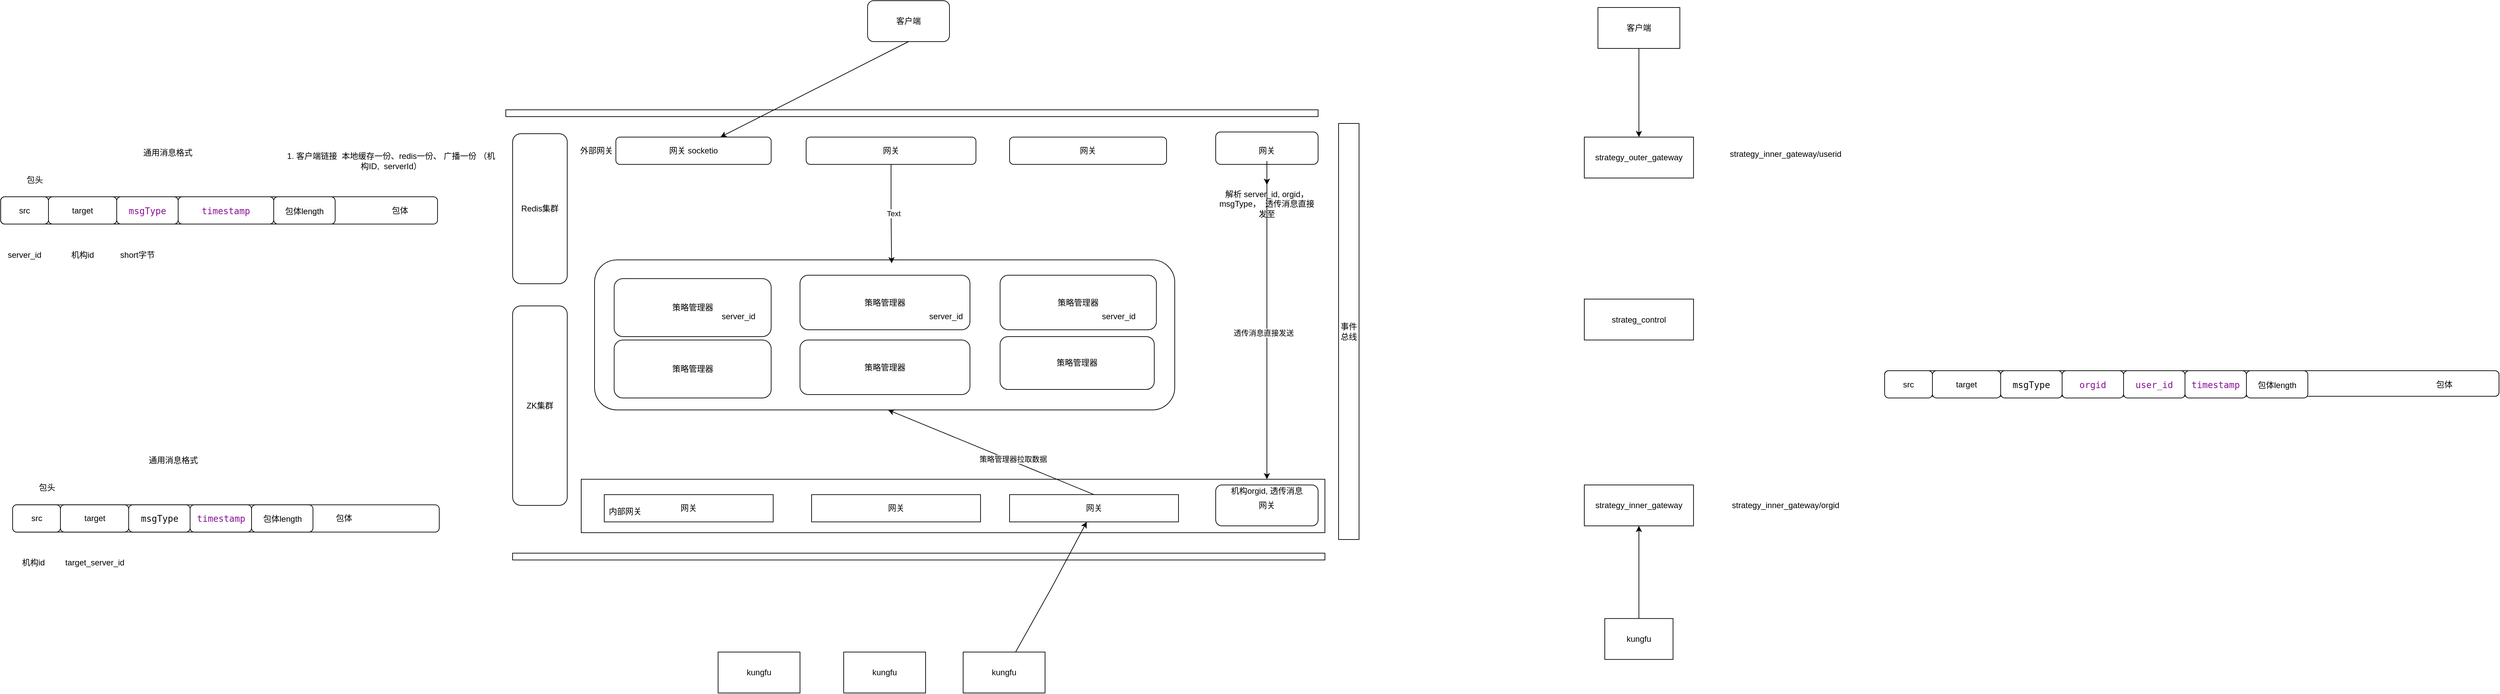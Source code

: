 <mxfile version="26.1.1">
  <diagram name="第 1 页" id="b01kbvbIfaKDo9PnE9iw">
    <mxGraphModel dx="2261" dy="746" grid="1" gridSize="10" guides="1" tooltips="1" connect="1" arrows="1" fold="1" page="1" pageScale="1" pageWidth="827" pageHeight="1169" math="0" shadow="0">
      <root>
        <mxCell id="0" />
        <mxCell id="1" parent="0" />
        <mxCell id="lOrVEeAkQtlxeltVuI04-27" value="网关" style="rounded=0;whiteSpace=wrap;html=1;" parent="1" vertex="1">
          <mxGeometry x="110.5" y="871.67" width="1089.5" height="78.33" as="geometry" />
        </mxCell>
        <mxCell id="lOrVEeAkQtlxeltVuI04-11" value="" style="rounded=1;whiteSpace=wrap;html=1;" parent="1" vertex="1">
          <mxGeometry x="130" y="550" width="850" height="220" as="geometry" />
        </mxCell>
        <mxCell id="R9i5wPIuISrtGQEBOl63-2" value="" style="rounded=0;whiteSpace=wrap;html=1;" parent="1" vertex="1">
          <mxGeometry x="10" y="980" width="1190" height="10" as="geometry" />
        </mxCell>
        <mxCell id="R9i5wPIuISrtGQEBOl63-3" value="" style="rounded=0;whiteSpace=wrap;html=1;" parent="1" vertex="1">
          <mxGeometry y="330" width="1190" height="10" as="geometry" />
        </mxCell>
        <mxCell id="lOrVEeAkQtlxeltVuI04-39" style="rounded=0;orthogonalLoop=1;jettySize=auto;html=1;exitX=0.5;exitY=1;exitDx=0;exitDy=0;" parent="1" source="R9i5wPIuISrtGQEBOl63-7" target="lOrVEeAkQtlxeltVuI04-36" edge="1">
          <mxGeometry relative="1" as="geometry" />
        </mxCell>
        <mxCell id="R9i5wPIuISrtGQEBOl63-7" value="客户端" style="rounded=1;whiteSpace=wrap;html=1;" parent="1" vertex="1">
          <mxGeometry x="530" y="170" width="120" height="60" as="geometry" />
        </mxCell>
        <mxCell id="R9i5wPIuISrtGQEBOl63-9" value="kungfu" style="rounded=0;whiteSpace=wrap;html=1;" parent="1" vertex="1">
          <mxGeometry x="311" y="1125" width="120" height="60" as="geometry" />
        </mxCell>
        <mxCell id="g3Kdrfh8wh_fjqi-vKDI-14" style="rounded=0;orthogonalLoop=1;jettySize=auto;html=1;" parent="1" source="R9i5wPIuISrtGQEBOl63-10" target="lOrVEeAkQtlxeltVuI04-26" edge="1">
          <mxGeometry relative="1" as="geometry">
            <Array as="points">
              <mxPoint x="800" y="1030" />
            </Array>
          </mxGeometry>
        </mxCell>
        <mxCell id="R9i5wPIuISrtGQEBOl63-10" value="kungfu" style="rounded=0;whiteSpace=wrap;html=1;" parent="1" vertex="1">
          <mxGeometry x="670" y="1125" width="120" height="60" as="geometry" />
        </mxCell>
        <mxCell id="R9i5wPIuISrtGQEBOl63-11" value="kungfu" style="rounded=0;whiteSpace=wrap;html=1;" parent="1" vertex="1">
          <mxGeometry x="495" y="1125" width="120" height="60" as="geometry" />
        </mxCell>
        <mxCell id="R9i5wPIuISrtGQEBOl63-13" value="事件总线" style="rounded=0;whiteSpace=wrap;html=1;" parent="1" vertex="1">
          <mxGeometry x="1220" y="350" width="30" height="610" as="geometry" />
        </mxCell>
        <mxCell id="R9i5wPIuISrtGQEBOl63-14" value="策略管理器" style="rounded=1;whiteSpace=wrap;html=1;" parent="1" vertex="1">
          <mxGeometry x="724.13" y="572.5" width="229" height="80" as="geometry" />
        </mxCell>
        <mxCell id="R9i5wPIuISrtGQEBOl63-15" value="策略管理器" style="rounded=1;whiteSpace=wrap;html=1;" parent="1" vertex="1">
          <mxGeometry x="431" y="572.5" width="249" height="80" as="geometry" />
        </mxCell>
        <mxCell id="R9i5wPIuISrtGQEBOl63-16" value="策略管理器" style="rounded=1;whiteSpace=wrap;html=1;" parent="1" vertex="1">
          <mxGeometry x="158.75" y="577.5" width="230" height="85" as="geometry" />
        </mxCell>
        <mxCell id="0-dD-s0z4eZFYw8BseGD-2" value="1. 客户端链接&amp;nbsp; 本地缓存一份、redis一份、 广播一份 （机构ID,&amp;nbsp; serverId）" style="text;html=1;align=center;verticalAlign=middle;whiteSpace=wrap;rounded=0;" parent="1" vertex="1">
          <mxGeometry x="-327.5" y="390" width="317.5" height="30" as="geometry" />
        </mxCell>
        <mxCell id="0-dD-s0z4eZFYw8BseGD-7" value="ZK集群" style="rounded=1;whiteSpace=wrap;html=1;" parent="1" vertex="1">
          <mxGeometry x="10" y="617.5" width="80" height="292.5" as="geometry" />
        </mxCell>
        <mxCell id="0-dD-s0z4eZFYw8BseGD-8" value="Redis集群" style="rounded=1;whiteSpace=wrap;html=1;" parent="1" vertex="1">
          <mxGeometry x="10" y="365" width="80" height="220" as="geometry" />
        </mxCell>
        <mxCell id="0-dD-s0z4eZFYw8BseGD-14" value="" style="rounded=1;whiteSpace=wrap;html=1;" parent="1" vertex="1">
          <mxGeometry x="-722.5" y="909.17" width="625" height="40" as="geometry" />
        </mxCell>
        <mxCell id="0-dD-s0z4eZFYw8BseGD-15" value="通用消息格式" style="text;html=1;align=center;verticalAlign=middle;whiteSpace=wrap;rounded=0;" parent="1" vertex="1">
          <mxGeometry x="-577.5" y="829.17" width="180" height="30" as="geometry" />
        </mxCell>
        <mxCell id="0-dD-s0z4eZFYw8BseGD-18" value="包头" style="text;html=1;align=center;verticalAlign=middle;whiteSpace=wrap;rounded=0;" parent="1" vertex="1">
          <mxGeometry x="-702.5" y="869.17" width="60" height="30" as="geometry" />
        </mxCell>
        <mxCell id="0-dD-s0z4eZFYw8BseGD-19" value="包体" style="text;html=1;align=center;verticalAlign=middle;whiteSpace=wrap;rounded=0;" parent="1" vertex="1">
          <mxGeometry x="-267.5" y="914.17" width="60" height="30" as="geometry" />
        </mxCell>
        <mxCell id="0-dD-s0z4eZFYw8BseGD-20" value="src" style="rounded=1;whiteSpace=wrap;html=1;" parent="1" vertex="1">
          <mxGeometry x="-722.5" y="909.17" width="70" height="40" as="geometry" />
        </mxCell>
        <mxCell id="0-dD-s0z4eZFYw8BseGD-21" value="target" style="rounded=1;whiteSpace=wrap;html=1;" parent="1" vertex="1">
          <mxGeometry x="-652.5" y="909.17" width="100" height="40" as="geometry" />
        </mxCell>
        <mxCell id="0-dD-s0z4eZFYw8BseGD-23" value="server_id" style="text;html=1;align=center;verticalAlign=middle;whiteSpace=wrap;rounded=0;" parent="1" vertex="1">
          <mxGeometry x="311" y="617.5" width="60" height="30" as="geometry" />
        </mxCell>
        <mxCell id="0-dD-s0z4eZFYw8BseGD-24" value="server_id" style="text;html=1;align=center;verticalAlign=middle;whiteSpace=wrap;rounded=0;" parent="1" vertex="1">
          <mxGeometry x="615" y="617.5" width="60" height="30" as="geometry" />
        </mxCell>
        <mxCell id="0-dD-s0z4eZFYw8BseGD-25" value="server_id" style="text;html=1;align=center;verticalAlign=middle;whiteSpace=wrap;rounded=0;" parent="1" vertex="1">
          <mxGeometry x="868.13" y="617.5" width="60" height="30" as="geometry" />
        </mxCell>
        <mxCell id="0-dD-s0z4eZFYw8BseGD-26" value="&lt;div style=&quot;background-color: rgb(255, 255, 255); color: rgb(8, 8, 8);&quot;&gt;&lt;pre style=&quot;font-family:&#39;JetBrains Mono&#39;,monospace;font-size:9.8pt;&quot;&gt;msgType&lt;/pre&gt;&lt;/div&gt;" style="rounded=1;whiteSpace=wrap;html=1;" parent="1" vertex="1">
          <mxGeometry x="-552.5" y="909.17" width="90" height="40" as="geometry" />
        </mxCell>
        <mxCell id="0-dD-s0z4eZFYw8BseGD-27" value="&lt;div style=&quot;background-color: rgb(255, 255, 255); color: rgb(8, 8, 8);&quot;&gt;&lt;pre style=&quot;font-family:&#39;JetBrains Mono&#39;,monospace;font-size:9.8pt;&quot;&gt;&lt;span style=&quot;color: rgb(0, 0, 0); font-family: Helvetica; font-size: 12px; white-space: normal; background-color: rgb(251, 251, 251);&quot;&gt;包体length&lt;/span&gt;&lt;/pre&gt;&lt;/div&gt;" style="rounded=1;whiteSpace=wrap;html=1;" parent="1" vertex="1">
          <mxGeometry x="-372.5" y="909.17" width="90" height="40" as="geometry" />
        </mxCell>
        <mxCell id="0-dD-s0z4eZFYw8BseGD-30" value="target_server_id" style="text;html=1;align=center;verticalAlign=middle;whiteSpace=wrap;rounded=0;" parent="1" vertex="1">
          <mxGeometry x="-632.5" y="979.17" width="60" height="30" as="geometry" />
        </mxCell>
        <mxCell id="0-dD-s0z4eZFYw8BseGD-31" value="" style="rounded=1;whiteSpace=wrap;html=1;" parent="1" vertex="1">
          <mxGeometry x="-740" y="457.5" width="640" height="40" as="geometry" />
        </mxCell>
        <mxCell id="0-dD-s0z4eZFYw8BseGD-32" value="通用消息格式" style="text;html=1;align=center;verticalAlign=middle;whiteSpace=wrap;rounded=0;" parent="1" vertex="1">
          <mxGeometry x="-585" y="377.5" width="180" height="30" as="geometry" />
        </mxCell>
        <mxCell id="0-dD-s0z4eZFYw8BseGD-33" value="" style="rounded=1;whiteSpace=wrap;html=1;" parent="1" vertex="1">
          <mxGeometry x="-740" y="457.5" width="350" height="40" as="geometry" />
        </mxCell>
        <mxCell id="0-dD-s0z4eZFYw8BseGD-34" value="包头" style="text;html=1;align=center;verticalAlign=middle;whiteSpace=wrap;rounded=0;" parent="1" vertex="1">
          <mxGeometry x="-720" y="417.5" width="60" height="30" as="geometry" />
        </mxCell>
        <mxCell id="0-dD-s0z4eZFYw8BseGD-35" value="包体" style="text;html=1;align=center;verticalAlign=middle;whiteSpace=wrap;rounded=0;" parent="1" vertex="1">
          <mxGeometry x="-185" y="462.5" width="60" height="30" as="geometry" />
        </mxCell>
        <mxCell id="0-dD-s0z4eZFYw8BseGD-36" value="src" style="rounded=1;whiteSpace=wrap;html=1;" parent="1" vertex="1">
          <mxGeometry x="-740" y="457.5" width="70" height="40" as="geometry" />
        </mxCell>
        <mxCell id="0-dD-s0z4eZFYw8BseGD-37" value="target" style="rounded=1;whiteSpace=wrap;html=1;" parent="1" vertex="1">
          <mxGeometry x="-670" y="457.5" width="100" height="40" as="geometry" />
        </mxCell>
        <mxCell id="0-dD-s0z4eZFYw8BseGD-38" value="&lt;div style=&quot;background-color:#ffffff;color:#080808&quot;&gt;&lt;pre style=&quot;font-family:&#39;JetBrains Mono&#39;,monospace;font-size:9.8pt;&quot;&gt;&lt;span style=&quot;color:#871094;&quot;&gt;timestamp&lt;/span&gt;&lt;/pre&gt;&lt;/div&gt;" style="rounded=1;whiteSpace=wrap;html=1;" parent="1" vertex="1">
          <mxGeometry x="-480" y="457.5" width="140" height="40" as="geometry" />
        </mxCell>
        <mxCell id="0-dD-s0z4eZFYw8BseGD-39" value="&lt;div style=&quot;background-color: rgb(255, 255, 255); color: rgb(8, 8, 8);&quot;&gt;&lt;pre style=&quot;font-family:&#39;JetBrains Mono&#39;,monospace;font-size:9.8pt;&quot;&gt;&lt;span style=&quot;color: rgb(0, 0, 0); font-family: Helvetica; font-size: 12px; white-space: normal; background-color: rgb(251, 251, 251);&quot;&gt;包体length&lt;/span&gt;&lt;/pre&gt;&lt;/div&gt;" style="rounded=1;whiteSpace=wrap;html=1;" parent="1" vertex="1">
          <mxGeometry x="-340" y="457.5" width="90" height="40" as="geometry" />
        </mxCell>
        <mxCell id="0-dD-s0z4eZFYw8BseGD-40" value="server_id" style="text;html=1;align=center;verticalAlign=middle;whiteSpace=wrap;rounded=0;" parent="1" vertex="1">
          <mxGeometry x="-735" y="527.5" width="60" height="30" as="geometry" />
        </mxCell>
        <mxCell id="0-dD-s0z4eZFYw8BseGD-41" value="机构id" style="text;html=1;align=center;verticalAlign=middle;whiteSpace=wrap;rounded=0;" parent="1" vertex="1">
          <mxGeometry x="-650" y="527.5" width="60" height="30" as="geometry" />
        </mxCell>
        <mxCell id="0-dD-s0z4eZFYw8BseGD-42" value="机构id" style="text;html=1;align=center;verticalAlign=middle;whiteSpace=wrap;rounded=0;" parent="1" vertex="1">
          <mxGeometry x="-722.5" y="979.17" width="60" height="30" as="geometry" />
        </mxCell>
        <mxCell id="lOrVEeAkQtlxeltVuI04-24" value="网关" style="rounded=0;whiteSpace=wrap;html=1;" parent="1" vertex="1">
          <mxGeometry x="144.25" y="894.17" width="247.5" height="40" as="geometry" />
        </mxCell>
        <mxCell id="lOrVEeAkQtlxeltVuI04-25" value="网关" style="rounded=0;whiteSpace=wrap;html=1;" parent="1" vertex="1">
          <mxGeometry x="448" y="894.17" width="247.5" height="40" as="geometry" />
        </mxCell>
        <mxCell id="lOrVEeAkQtlxeltVuI04-30" style="rounded=0;orthogonalLoop=1;jettySize=auto;html=1;exitX=0.5;exitY=0;exitDx=0;exitDy=0;" parent="1" source="lOrVEeAkQtlxeltVuI04-26" edge="1">
          <mxGeometry relative="1" as="geometry">
            <mxPoint x="560" y="770" as="targetPoint" />
          </mxGeometry>
        </mxCell>
        <mxCell id="lOrVEeAkQtlxeltVuI04-33" value="策略管理器拉取数据" style="edgeLabel;html=1;align=center;verticalAlign=middle;resizable=0;points=[];" parent="lOrVEeAkQtlxeltVuI04-30" vertex="1" connectable="0">
          <mxGeometry x="-0.208" y="-4" relative="1" as="geometry">
            <mxPoint x="-1" as="offset" />
          </mxGeometry>
        </mxCell>
        <mxCell id="lOrVEeAkQtlxeltVuI04-26" value="网关" style="rounded=0;whiteSpace=wrap;html=1;" parent="1" vertex="1">
          <mxGeometry x="738" y="894.17" width="247.5" height="40" as="geometry" />
        </mxCell>
        <mxCell id="lOrVEeAkQtlxeltVuI04-36" value="网关 socketio" style="rounded=1;whiteSpace=wrap;html=1;" parent="1" vertex="1">
          <mxGeometry x="161.25" y="370" width="227.5" height="40" as="geometry" />
        </mxCell>
        <mxCell id="lOrVEeAkQtlxeltVuI04-37" value="网关" style="rounded=1;whiteSpace=wrap;html=1;" parent="1" vertex="1">
          <mxGeometry x="440" y="370" width="248.75" height="40" as="geometry" />
        </mxCell>
        <mxCell id="lOrVEeAkQtlxeltVuI04-38" value="网关" style="rounded=1;whiteSpace=wrap;html=1;" parent="1" vertex="1">
          <mxGeometry x="738" y="370" width="230" height="40" as="geometry" />
        </mxCell>
        <mxCell id="fZogc4l2z4hbRh4Dm977-1" value="" style="edgeStyle=orthogonalEdgeStyle;rounded=0;orthogonalLoop=1;jettySize=auto;html=1;" edge="1" parent="1" source="g3Kdrfh8wh_fjqi-vKDI-15" target="g3Kdrfh8wh_fjqi-vKDI-16">
          <mxGeometry relative="1" as="geometry" />
        </mxCell>
        <mxCell id="g3Kdrfh8wh_fjqi-vKDI-15" value="" style="rounded=1;whiteSpace=wrap;html=1;" parent="1" vertex="1">
          <mxGeometry x="1040" y="362.5" width="150" height="47.5" as="geometry" />
        </mxCell>
        <mxCell id="g3Kdrfh8wh_fjqi-vKDI-16" value="解析 server_id, orgid， msgType，&amp;nbsp; 透传消息直接发至" style="text;html=1;align=center;verticalAlign=middle;whiteSpace=wrap;rounded=0;" parent="1" vertex="1">
          <mxGeometry x="1040" y="440" width="150" height="55" as="geometry" />
        </mxCell>
        <mxCell id="g3Kdrfh8wh_fjqi-vKDI-17" value="网关" style="rounded=1;whiteSpace=wrap;html=1;" parent="1" vertex="1">
          <mxGeometry x="1040" y="880" width="150" height="60" as="geometry" />
        </mxCell>
        <mxCell id="g3Kdrfh8wh_fjqi-vKDI-18" value="机构orgid, 透传消息" style="text;html=1;align=center;verticalAlign=middle;whiteSpace=wrap;rounded=0;" parent="1" vertex="1">
          <mxGeometry x="1045" y="871.67" width="140" height="35" as="geometry" />
        </mxCell>
        <mxCell id="g3Kdrfh8wh_fjqi-vKDI-19" value="&lt;div style=&quot;background-color: rgb(255, 255, 255); color: rgb(8, 8, 8);&quot;&gt;&lt;pre style=&quot;font-family:&#39;JetBrains Mono&#39;,monospace;font-size:9.8pt;&quot;&gt;&lt;span style=&quot;color: rgb(135, 16, 148);&quot;&gt;msgType&lt;/span&gt;&lt;/pre&gt;&lt;/div&gt;" style="rounded=1;whiteSpace=wrap;html=1;" parent="1" vertex="1">
          <mxGeometry x="-570" y="457.5" width="90" height="40" as="geometry" />
        </mxCell>
        <mxCell id="g3Kdrfh8wh_fjqi-vKDI-20" value="short字节" style="text;html=1;align=center;verticalAlign=middle;resizable=0;points=[];autosize=1;strokeColor=none;fillColor=none;" parent="1" vertex="1">
          <mxGeometry x="-580" y="527.5" width="80" height="30" as="geometry" />
        </mxCell>
        <mxCell id="g3Kdrfh8wh_fjqi-vKDI-21" value="&lt;div style=&quot;background-color: rgb(255, 255, 255); color: rgb(8, 8, 8);&quot;&gt;&lt;pre style=&quot;font-family:&#39;JetBrains Mono&#39;,monospace;font-size:9.8pt;&quot;&gt;&lt;pre style=&quot;font-family: &amp;quot;JetBrains Mono&amp;quot;, monospace; font-size: 9.8pt;&quot;&gt;&lt;span style=&quot;color: rgb(135, 16, 148);&quot;&gt;timestamp&lt;/span&gt;&lt;/pre&gt;&lt;/pre&gt;&lt;/div&gt;" style="rounded=1;whiteSpace=wrap;html=1;" parent="1" vertex="1">
          <mxGeometry x="-462.5" y="909.17" width="90" height="40" as="geometry" />
        </mxCell>
        <mxCell id="g3Kdrfh8wh_fjqi-vKDI-23" style="edgeStyle=orthogonalEdgeStyle;rounded=0;orthogonalLoop=1;jettySize=auto;html=1;" parent="1" source="g3Kdrfh8wh_fjqi-vKDI-22" target="g3Kdrfh8wh_fjqi-vKDI-18" edge="1">
          <mxGeometry relative="1" as="geometry" />
        </mxCell>
        <mxCell id="g3Kdrfh8wh_fjqi-vKDI-24" value="透传消息直接发送" style="edgeLabel;html=1;align=center;verticalAlign=middle;resizable=0;points=[];" parent="g3Kdrfh8wh_fjqi-vKDI-23" vertex="1" connectable="0">
          <mxGeometry x="-0.407" y="5" relative="1" as="geometry">
            <mxPoint x="-10" y="113" as="offset" />
          </mxGeometry>
        </mxCell>
        <mxCell id="g3Kdrfh8wh_fjqi-vKDI-22" value="网关" style="text;html=1;align=center;verticalAlign=middle;whiteSpace=wrap;rounded=0;" parent="1" vertex="1">
          <mxGeometry x="1085" y="375" width="60" height="30" as="geometry" />
        </mxCell>
        <mxCell id="g3Kdrfh8wh_fjqi-vKDI-25" value="内部网关" style="text;html=1;align=center;verticalAlign=middle;whiteSpace=wrap;rounded=0;" parent="1" vertex="1">
          <mxGeometry x="145" y="904.17" width="60" height="30" as="geometry" />
        </mxCell>
        <mxCell id="g3Kdrfh8wh_fjqi-vKDI-26" value="外部网关" style="text;html=1;align=center;verticalAlign=middle;whiteSpace=wrap;rounded=0;" parent="1" vertex="1">
          <mxGeometry x="102.5" y="375" width="60" height="30" as="geometry" />
        </mxCell>
        <mxCell id="g3Kdrfh8wh_fjqi-vKDI-27" style="edgeStyle=orthogonalEdgeStyle;rounded=0;orthogonalLoop=1;jettySize=auto;html=1;exitX=0.5;exitY=1;exitDx=0;exitDy=0;entryX=0.512;entryY=0.023;entryDx=0;entryDy=0;entryPerimeter=0;" parent="1" source="lOrVEeAkQtlxeltVuI04-37" target="lOrVEeAkQtlxeltVuI04-11" edge="1">
          <mxGeometry relative="1" as="geometry" />
        </mxCell>
        <mxCell id="g3Kdrfh8wh_fjqi-vKDI-28" value="Text" style="edgeLabel;html=1;align=center;verticalAlign=middle;resizable=0;points=[];" parent="g3Kdrfh8wh_fjqi-vKDI-27" vertex="1" connectable="0">
          <mxGeometry x="-0.002" y="3" relative="1" as="geometry">
            <mxPoint as="offset" />
          </mxGeometry>
        </mxCell>
        <mxCell id="fZogc4l2z4hbRh4Dm977-2" value="策略管理器" style="rounded=1;whiteSpace=wrap;html=1;" vertex="1" parent="1">
          <mxGeometry x="158.75" y="667.5" width="230" height="85" as="geometry" />
        </mxCell>
        <mxCell id="fZogc4l2z4hbRh4Dm977-3" value="策略管理器" style="rounded=1;whiteSpace=wrap;html=1;" vertex="1" parent="1">
          <mxGeometry x="431" y="667.5" width="249" height="80" as="geometry" />
        </mxCell>
        <mxCell id="fZogc4l2z4hbRh4Dm977-4" value="策略管理器" style="rounded=1;whiteSpace=wrap;html=1;" vertex="1" parent="1">
          <mxGeometry x="724.13" y="662.5" width="225.87" height="77.5" as="geometry" />
        </mxCell>
        <mxCell id="fZogc4l2z4hbRh4Dm977-5" value="strategy_inner_gateway" style="rounded=0;whiteSpace=wrap;html=1;" vertex="1" parent="1">
          <mxGeometry x="1580" y="880" width="160" height="60" as="geometry" />
        </mxCell>
        <mxCell id="fZogc4l2z4hbRh4Dm977-7" style="edgeStyle=orthogonalEdgeStyle;rounded=0;orthogonalLoop=1;jettySize=auto;html=1;entryX=0.5;entryY=1;entryDx=0;entryDy=0;" edge="1" parent="1" source="fZogc4l2z4hbRh4Dm977-6" target="fZogc4l2z4hbRh4Dm977-5">
          <mxGeometry relative="1" as="geometry" />
        </mxCell>
        <mxCell id="fZogc4l2z4hbRh4Dm977-6" value="kungfu" style="rounded=0;whiteSpace=wrap;html=1;" vertex="1" parent="1">
          <mxGeometry x="1610" y="1075.83" width="100" height="60" as="geometry" />
        </mxCell>
        <mxCell id="fZogc4l2z4hbRh4Dm977-8" value="strategy_inner_gateway/orgid" style="text;html=1;align=center;verticalAlign=middle;whiteSpace=wrap;rounded=0;" vertex="1" parent="1">
          <mxGeometry x="1770" y="897.08" width="210" height="25.83" as="geometry" />
        </mxCell>
        <mxCell id="fZogc4l2z4hbRh4Dm977-9" value="strateg_control" style="rounded=0;whiteSpace=wrap;html=1;" vertex="1" parent="1">
          <mxGeometry x="1580" y="607.5" width="160" height="60" as="geometry" />
        </mxCell>
        <mxCell id="fZogc4l2z4hbRh4Dm977-10" value="strategy_outer_gateway" style="rounded=0;whiteSpace=wrap;html=1;" vertex="1" parent="1">
          <mxGeometry x="1580" y="370.0" width="160" height="60" as="geometry" />
        </mxCell>
        <mxCell id="fZogc4l2z4hbRh4Dm977-13" style="edgeStyle=orthogonalEdgeStyle;rounded=0;orthogonalLoop=1;jettySize=auto;html=1;" edge="1" parent="1" source="fZogc4l2z4hbRh4Dm977-12" target="fZogc4l2z4hbRh4Dm977-10">
          <mxGeometry relative="1" as="geometry" />
        </mxCell>
        <mxCell id="fZogc4l2z4hbRh4Dm977-12" value="客户端" style="rounded=0;whiteSpace=wrap;html=1;" vertex="1" parent="1">
          <mxGeometry x="1600" y="180" width="120" height="60" as="geometry" />
        </mxCell>
        <mxCell id="fZogc4l2z4hbRh4Dm977-14" value="strategy_inner_gateway/userid" style="text;html=1;align=center;verticalAlign=middle;whiteSpace=wrap;rounded=0;" vertex="1" parent="1">
          <mxGeometry x="1770" y="381.67" width="210" height="25.83" as="geometry" />
        </mxCell>
        <mxCell id="fZogc4l2z4hbRh4Dm977-15" value="" style="rounded=1;whiteSpace=wrap;html=1;" vertex="1" parent="1">
          <mxGeometry x="2020" y="712.5" width="900" height="37.5" as="geometry" />
        </mxCell>
        <mxCell id="fZogc4l2z4hbRh4Dm977-16" value="包体" style="text;html=1;align=center;verticalAlign=middle;whiteSpace=wrap;rounded=0;" vertex="1" parent="1">
          <mxGeometry x="2810" y="717.5" width="60" height="30" as="geometry" />
        </mxCell>
        <mxCell id="fZogc4l2z4hbRh4Dm977-17" value="src" style="rounded=1;whiteSpace=wrap;html=1;" vertex="1" parent="1">
          <mxGeometry x="2020" y="712.5" width="70" height="40" as="geometry" />
        </mxCell>
        <mxCell id="fZogc4l2z4hbRh4Dm977-18" value="target" style="rounded=1;whiteSpace=wrap;html=1;" vertex="1" parent="1">
          <mxGeometry x="2090" y="712.5" width="100" height="40" as="geometry" />
        </mxCell>
        <mxCell id="fZogc4l2z4hbRh4Dm977-19" value="&lt;div style=&quot;background-color: rgb(255, 255, 255); color: rgb(8, 8, 8);&quot;&gt;&lt;pre style=&quot;font-family:&#39;JetBrains Mono&#39;,monospace;font-size:9.8pt;&quot;&gt;msgType&lt;/pre&gt;&lt;/div&gt;" style="rounded=1;whiteSpace=wrap;html=1;" vertex="1" parent="1">
          <mxGeometry x="2190" y="712.5" width="90" height="40" as="geometry" />
        </mxCell>
        <mxCell id="fZogc4l2z4hbRh4Dm977-20" value="&lt;div style=&quot;background-color: rgb(255, 255, 255); color: rgb(8, 8, 8);&quot;&gt;&lt;pre style=&quot;font-family:&#39;JetBrains Mono&#39;,monospace;font-size:9.8pt;&quot;&gt;&lt;span style=&quot;color: rgb(0, 0, 0); font-family: Helvetica; font-size: 12px; white-space: normal; background-color: rgb(251, 251, 251);&quot;&gt;包体length&lt;/span&gt;&lt;/pre&gt;&lt;/div&gt;" style="rounded=1;whiteSpace=wrap;html=1;" vertex="1" parent="1">
          <mxGeometry x="2550" y="712.5" width="90" height="40" as="geometry" />
        </mxCell>
        <mxCell id="fZogc4l2z4hbRh4Dm977-21" value="&lt;div style=&quot;background-color: rgb(255, 255, 255); color: rgb(8, 8, 8);&quot;&gt;&lt;pre style=&quot;font-family:&#39;JetBrains Mono&#39;,monospace;font-size:9.8pt;&quot;&gt;&lt;pre style=&quot;font-family: &amp;quot;JetBrains Mono&amp;quot;, monospace; font-size: 9.8pt;&quot;&gt;&lt;span style=&quot;color: rgb(135, 16, 148);&quot;&gt;timestamp&lt;/span&gt;&lt;/pre&gt;&lt;/pre&gt;&lt;/div&gt;" style="rounded=1;whiteSpace=wrap;html=1;" vertex="1" parent="1">
          <mxGeometry x="2460" y="712.5" width="90" height="40" as="geometry" />
        </mxCell>
        <mxCell id="fZogc4l2z4hbRh4Dm977-23" value="&lt;div style=&quot;background-color: rgb(255, 255, 255); color: rgb(8, 8, 8);&quot;&gt;&lt;pre style=&quot;font-family:&#39;JetBrains Mono&#39;,monospace;font-size:9.8pt;&quot;&gt;&lt;pre style=&quot;font-family: &amp;quot;JetBrains Mono&amp;quot;, monospace; font-size: 9.8pt;&quot;&gt;&lt;span style=&quot;color: rgb(135, 16, 148);&quot;&gt;orgid&lt;/span&gt;&lt;/pre&gt;&lt;/pre&gt;&lt;/div&gt;" style="rounded=1;whiteSpace=wrap;html=1;" vertex="1" parent="1">
          <mxGeometry x="2280" y="712.5" width="90" height="40" as="geometry" />
        </mxCell>
        <mxCell id="fZogc4l2z4hbRh4Dm977-24" value="&lt;div style=&quot;background-color: rgb(255, 255, 255); color: rgb(8, 8, 8);&quot;&gt;&lt;pre style=&quot;font-family:&#39;JetBrains Mono&#39;,monospace;font-size:9.8pt;&quot;&gt;&lt;pre style=&quot;font-family: &amp;quot;JetBrains Mono&amp;quot;, monospace; font-size: 9.8pt;&quot;&gt;&lt;span style=&quot;color: rgb(135, 16, 148);&quot;&gt;user_id&lt;/span&gt;&lt;/pre&gt;&lt;/pre&gt;&lt;/div&gt;" style="rounded=1;whiteSpace=wrap;html=1;" vertex="1" parent="1">
          <mxGeometry x="2370" y="712.5" width="90" height="40" as="geometry" />
        </mxCell>
      </root>
    </mxGraphModel>
  </diagram>
</mxfile>

